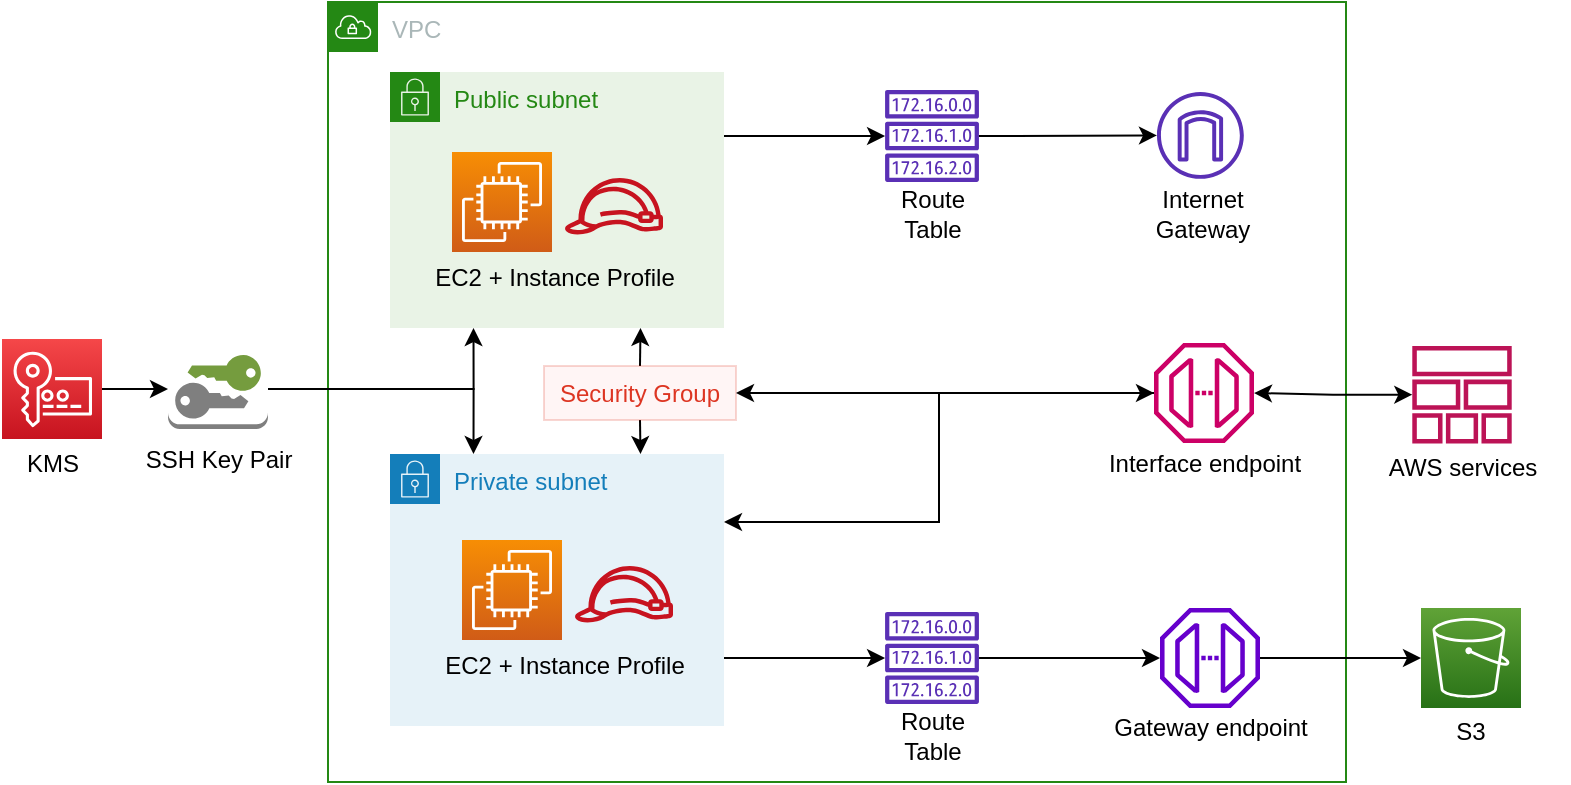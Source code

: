 <mxfile version="14.1.8" type="device"><diagram id="VrJSyCtyyk0UYBWMlAai" name="Page-1"><mxGraphModel dx="749" dy="556" grid="1" gridSize="10" guides="1" tooltips="1" connect="1" arrows="1" fold="1" page="1" pageScale="1" pageWidth="850" pageHeight="1100" math="0" shadow="0"><root><mxCell id="0"/><mxCell id="1" parent="0"/><mxCell id="GDZoBIQdfG5lvPP1ZNpv-47" value="" style="group" vertex="1" connectable="0" parent="1"><mxGeometry x="33" y="523.5" width="153" height="72" as="geometry"/></mxCell><mxCell id="GDZoBIQdfG5lvPP1ZNpv-48" value="" style="group" vertex="1" connectable="0" parent="GDZoBIQdfG5lvPP1ZNpv-47"><mxGeometry width="50" height="72" as="geometry"/></mxCell><mxCell id="GDZoBIQdfG5lvPP1ZNpv-49" value="" style="outlineConnect=0;fontColor=#232F3E;gradientColor=#F54749;gradientDirection=north;fillColor=#C7131F;strokeColor=#ffffff;dashed=0;verticalLabelPosition=bottom;verticalAlign=top;align=center;html=1;fontSize=12;fontStyle=0;aspect=fixed;shape=mxgraph.aws4.resourceIcon;resIcon=mxgraph.aws4.key_management_service;" vertex="1" parent="GDZoBIQdfG5lvPP1ZNpv-48"><mxGeometry width="50" height="50" as="geometry"/></mxCell><mxCell id="GDZoBIQdfG5lvPP1ZNpv-50" value="KMS" style="text;html=1;resizable=0;autosize=1;align=center;verticalAlign=middle;points=[];fillColor=none;strokeColor=none;rounded=0;" vertex="1" parent="GDZoBIQdfG5lvPP1ZNpv-48"><mxGeometry x="5" y="52" width="40" height="20" as="geometry"/></mxCell><mxCell id="GDZoBIQdfG5lvPP1ZNpv-51" value="" style="group" vertex="1" connectable="0" parent="GDZoBIQdfG5lvPP1ZNpv-47"><mxGeometry x="63" y="5" width="90" height="65" as="geometry"/></mxCell><mxCell id="GDZoBIQdfG5lvPP1ZNpv-52" value="" style="outlineConnect=0;dashed=0;verticalLabelPosition=bottom;verticalAlign=top;align=center;html=1;shape=mxgraph.aws3.long_term_security_credential;fillColor=#ffffff;gradientColor=none;aspect=fixed;" vertex="1" parent="GDZoBIQdfG5lvPP1ZNpv-51"><mxGeometry x="20" width="50" height="40" as="geometry"/></mxCell><mxCell id="GDZoBIQdfG5lvPP1ZNpv-53" value="SSH Key Pair" style="text;html=1;resizable=0;autosize=1;align=center;verticalAlign=middle;points=[];fillColor=none;strokeColor=none;rounded=0;" vertex="1" parent="GDZoBIQdfG5lvPP1ZNpv-51"><mxGeometry y="45" width="90" height="20" as="geometry"/></mxCell><mxCell id="GDZoBIQdfG5lvPP1ZNpv-54" style="edgeStyle=orthogonalEdgeStyle;rounded=0;orthogonalLoop=1;jettySize=auto;html=1;entryX=0;entryY=0.5;entryDx=0;entryDy=0;entryPerimeter=0;startArrow=none;startFill=0;endArrow=classic;endFill=1;" edge="1" parent="GDZoBIQdfG5lvPP1ZNpv-47" source="GDZoBIQdfG5lvPP1ZNpv-49" target="GDZoBIQdfG5lvPP1ZNpv-52"><mxGeometry relative="1" as="geometry"/></mxCell><mxCell id="GDZoBIQdfG5lvPP1ZNpv-17" value="VPC" style="points=[[0,0],[0.25,0],[0.5,0],[0.75,0],[1,0],[1,0.25],[1,0.5],[1,0.75],[1,1],[0.75,1],[0.5,1],[0.25,1],[0,1],[0,0.75],[0,0.5],[0,0.25]];outlineConnect=0;gradientColor=none;html=1;whiteSpace=wrap;fontSize=12;fontStyle=0;shape=mxgraph.aws4.group;grIcon=mxgraph.aws4.group_vpc;strokeColor=#248814;fillColor=none;verticalAlign=top;align=left;spacingLeft=30;fontColor=#AAB7B8;dashed=0;" vertex="1" parent="1"><mxGeometry x="196" y="355" width="509" height="390" as="geometry"/></mxCell><mxCell id="GDZoBIQdfG5lvPP1ZNpv-89" style="edgeStyle=orthogonalEdgeStyle;rounded=0;orthogonalLoop=1;jettySize=auto;html=1;exitX=1;exitY=0.25;exitDx=0;exitDy=0;startArrow=none;startFill=0;" edge="1" parent="1" source="GDZoBIQdfG5lvPP1ZNpv-18" target="GDZoBIQdfG5lvPP1ZNpv-86"><mxGeometry relative="1" as="geometry"/></mxCell><mxCell id="GDZoBIQdfG5lvPP1ZNpv-18" value="Public subnet" style="points=[[0,0],[0.25,0],[0.5,0],[0.75,0],[1,0],[1,0.25],[1,0.5],[1,0.75],[1,1],[0.75,1],[0.5,1],[0.25,1],[0,1],[0,0.75],[0,0.5],[0,0.25]];outlineConnect=0;gradientColor=none;html=1;whiteSpace=wrap;fontSize=12;fontStyle=0;shape=mxgraph.aws4.group;grIcon=mxgraph.aws4.group_security_group;grStroke=0;strokeColor=#248814;fillColor=#E9F3E6;verticalAlign=top;align=left;spacingLeft=30;fontColor=#248814;dashed=0;" vertex="1" parent="1"><mxGeometry x="227" y="390" width="167" height="128" as="geometry"/></mxCell><mxCell id="GDZoBIQdfG5lvPP1ZNpv-22" value="" style="group" vertex="1" connectable="0" parent="1"><mxGeometry x="716.5" y="658" width="100" height="72" as="geometry"/></mxCell><mxCell id="GDZoBIQdfG5lvPP1ZNpv-23" value="" style="outlineConnect=0;fontColor=#232F3E;gradientColor=#60A337;gradientDirection=north;fillColor=#277116;strokeColor=#ffffff;dashed=0;verticalLabelPosition=bottom;verticalAlign=top;align=center;html=1;fontSize=12;fontStyle=0;aspect=fixed;shape=mxgraph.aws4.resourceIcon;resIcon=mxgraph.aws4.s3;" vertex="1" parent="GDZoBIQdfG5lvPP1ZNpv-22"><mxGeometry x="26" width="50" height="50" as="geometry"/></mxCell><mxCell id="GDZoBIQdfG5lvPP1ZNpv-24" value="S3" style="text;html=1;resizable=0;autosize=1;align=center;verticalAlign=middle;points=[];fillColor=none;strokeColor=none;rounded=0;" vertex="1" parent="GDZoBIQdfG5lvPP1ZNpv-22"><mxGeometry x="35" y="52" width="30" height="20" as="geometry"/></mxCell><mxCell id="GDZoBIQdfG5lvPP1ZNpv-25" value="" style="group" vertex="1" connectable="0" parent="1"><mxGeometry x="718" y="527" width="90" height="71" as="geometry"/></mxCell><mxCell id="GDZoBIQdfG5lvPP1ZNpv-26" value="" style="outlineConnect=0;fontColor=#232F3E;gradientColor=none;fillColor=#BC1356;strokeColor=none;dashed=0;verticalLabelPosition=bottom;verticalAlign=top;align=center;html=1;fontSize=12;fontStyle=0;aspect=fixed;pointerEvents=1;shape=mxgraph.aws4.stack;" vertex="1" parent="GDZoBIQdfG5lvPP1ZNpv-25"><mxGeometry x="20" width="50" height="48.72" as="geometry"/></mxCell><mxCell id="GDZoBIQdfG5lvPP1ZNpv-27" value="AWS services" style="text;html=1;align=center;verticalAlign=middle;resizable=0;points=[];autosize=1;" vertex="1" parent="GDZoBIQdfG5lvPP1ZNpv-25"><mxGeometry y="51" width="90" height="20" as="geometry"/></mxCell><mxCell id="GDZoBIQdfG5lvPP1ZNpv-31" value="" style="group" vertex="1" connectable="0" parent="1"><mxGeometry x="582" y="658" width="110" height="70" as="geometry"/></mxCell><mxCell id="GDZoBIQdfG5lvPP1ZNpv-32" value="" style="outlineConnect=0;fontColor=#232F3E;gradientColor=none;strokeColor=none;dashed=0;verticalLabelPosition=bottom;verticalAlign=top;align=center;html=1;fontSize=12;fontStyle=0;aspect=fixed;pointerEvents=1;shape=mxgraph.aws4.endpoint;fillColor=#6600CC;" vertex="1" parent="GDZoBIQdfG5lvPP1ZNpv-31"><mxGeometry x="30" width="50" height="50" as="geometry"/></mxCell><mxCell id="GDZoBIQdfG5lvPP1ZNpv-33" value="Gateway endpoint" style="text;html=1;align=center;verticalAlign=middle;resizable=0;points=[];autosize=1;" vertex="1" parent="GDZoBIQdfG5lvPP1ZNpv-31"><mxGeometry y="50" width="110" height="20" as="geometry"/></mxCell><mxCell id="GDZoBIQdfG5lvPP1ZNpv-43" value="" style="group" vertex="1" connectable="0" parent="1"><mxGeometry x="579" y="525.5" width="110" height="70" as="geometry"/></mxCell><mxCell id="GDZoBIQdfG5lvPP1ZNpv-44" value="" style="outlineConnect=0;fontColor=#232F3E;gradientColor=none;strokeColor=none;dashed=0;verticalLabelPosition=bottom;verticalAlign=top;align=center;html=1;fontSize=12;fontStyle=0;aspect=fixed;pointerEvents=1;shape=mxgraph.aws4.endpoint;fillColor=#CC0066;" vertex="1" parent="GDZoBIQdfG5lvPP1ZNpv-43"><mxGeometry x="30" width="50" height="50" as="geometry"/></mxCell><mxCell id="GDZoBIQdfG5lvPP1ZNpv-45" value="Interface endpoint" style="text;html=1;align=center;verticalAlign=middle;resizable=0;points=[];autosize=1;" vertex="1" parent="GDZoBIQdfG5lvPP1ZNpv-43"><mxGeometry y="50" width="110" height="20" as="geometry"/></mxCell><mxCell id="GDZoBIQdfG5lvPP1ZNpv-57" style="edgeStyle=orthogonalEdgeStyle;rounded=0;orthogonalLoop=1;jettySize=auto;html=1;startArrow=classic;startFill=1;" edge="1" parent="1" source="GDZoBIQdfG5lvPP1ZNpv-26" target="GDZoBIQdfG5lvPP1ZNpv-44"><mxGeometry x="196" y="400" as="geometry"/></mxCell><mxCell id="GDZoBIQdfG5lvPP1ZNpv-98" style="edgeStyle=orthogonalEdgeStyle;rounded=0;jumpStyle=arc;orthogonalLoop=1;jettySize=auto;html=1;exitX=0.5;exitY=0;exitDx=0;exitDy=0;entryX=0.75;entryY=1;entryDx=0;entryDy=0;startArrow=none;startFill=0;" edge="1" parent="1" source="GDZoBIQdfG5lvPP1ZNpv-46" target="GDZoBIQdfG5lvPP1ZNpv-18"><mxGeometry relative="1" as="geometry"/></mxCell><mxCell id="GDZoBIQdfG5lvPP1ZNpv-99" style="edgeStyle=orthogonalEdgeStyle;rounded=0;jumpStyle=arc;orthogonalLoop=1;jettySize=auto;html=1;exitX=0.5;exitY=1;exitDx=0;exitDy=0;entryX=0.75;entryY=0;entryDx=0;entryDy=0;startArrow=none;startFill=0;" edge="1" parent="1" source="GDZoBIQdfG5lvPP1ZNpv-46" target="GDZoBIQdfG5lvPP1ZNpv-38"><mxGeometry relative="1" as="geometry"/></mxCell><mxCell id="GDZoBIQdfG5lvPP1ZNpv-46" value="Security Group" style="strokeColor=#DD3522;verticalAlign=top;fontStyle=0;fontColor=#DD3522;fillColor=#FFCCCC;opacity=20;align=center;" vertex="1" parent="1"><mxGeometry x="304" y="537" width="96" height="27" as="geometry"/></mxCell><mxCell id="GDZoBIQdfG5lvPP1ZNpv-58" value="" style="group" vertex="1" connectable="0" parent="1"><mxGeometry x="239.0" y="430.004" width="140" height="72.992" as="geometry"/></mxCell><mxCell id="GDZoBIQdfG5lvPP1ZNpv-35" value="" style="outlineConnect=0;fontColor=#232F3E;gradientColor=none;fillColor=#C7131F;strokeColor=none;dashed=0;verticalLabelPosition=bottom;verticalAlign=top;align=center;html=1;fontSize=12;fontStyle=4;aspect=fixed;pointerEvents=1;shape=mxgraph.aws4.role;" vertex="1" parent="GDZoBIQdfG5lvPP1ZNpv-58"><mxGeometry x="75.0" y="12.998" width="50" height="28.21" as="geometry"/></mxCell><mxCell id="GDZoBIQdfG5lvPP1ZNpv-36" value="" style="outlineConnect=0;fontColor=#232F3E;gradientColor=#F78E04;gradientDirection=north;fillColor=#D05C17;strokeColor=#ffffff;dashed=0;verticalLabelPosition=bottom;verticalAlign=top;align=center;html=1;fontSize=12;fontStyle=4;aspect=fixed;shape=mxgraph.aws4.resourceIcon;resIcon=mxgraph.aws4.ec2;" vertex="1" parent="GDZoBIQdfG5lvPP1ZNpv-58"><mxGeometry x="19.0" width="50" height="50" as="geometry"/></mxCell><mxCell id="GDZoBIQdfG5lvPP1ZNpv-37" value="&lt;div&gt;&lt;span&gt;EC2 + Instance Profile&lt;/span&gt;&lt;/div&gt;" style="text;html=1;resizable=0;autosize=1;align=center;verticalAlign=middle;points=[];fillColor=none;strokeColor=none;rounded=0;" vertex="1" parent="GDZoBIQdfG5lvPP1ZNpv-58"><mxGeometry y="52.992" width="140" height="20" as="geometry"/></mxCell><mxCell id="GDZoBIQdfG5lvPP1ZNpv-83" style="edgeStyle=orthogonalEdgeStyle;rounded=0;orthogonalLoop=1;jettySize=auto;html=1;exitX=1;exitY=0.75;exitDx=0;exitDy=0;startArrow=none;startFill=0;" edge="1" parent="1" source="GDZoBIQdfG5lvPP1ZNpv-38" target="GDZoBIQdfG5lvPP1ZNpv-77"><mxGeometry relative="1" as="geometry"/></mxCell><mxCell id="GDZoBIQdfG5lvPP1ZNpv-38" value="Private subnet" style="points=[[0,0],[0.25,0],[0.5,0],[0.75,0],[1,0],[1,0.25],[1,0.5],[1,0.75],[1,1],[0.75,1],[0.5,1],[0.25,1],[0,1],[0,0.75],[0,0.5],[0,0.25]];outlineConnect=0;gradientColor=none;html=1;whiteSpace=wrap;fontSize=12;fontStyle=0;shape=mxgraph.aws4.group;grIcon=mxgraph.aws4.group_security_group;grStroke=0;strokeColor=#147EBA;fillColor=#E6F2F8;verticalAlign=top;align=left;spacingLeft=30;fontColor=#147EBA;dashed=0;" vertex="1" parent="1"><mxGeometry x="227" y="581" width="167" height="136" as="geometry"/></mxCell><mxCell id="GDZoBIQdfG5lvPP1ZNpv-59" value="" style="group" vertex="1" connectable="0" parent="1"><mxGeometry x="244.0" y="624.004" width="140" height="72.992" as="geometry"/></mxCell><mxCell id="GDZoBIQdfG5lvPP1ZNpv-60" value="" style="outlineConnect=0;fontColor=#232F3E;gradientColor=none;fillColor=#C7131F;strokeColor=none;dashed=0;verticalLabelPosition=bottom;verticalAlign=top;align=center;html=1;fontSize=12;fontStyle=4;aspect=fixed;pointerEvents=1;shape=mxgraph.aws4.role;" vertex="1" parent="GDZoBIQdfG5lvPP1ZNpv-59"><mxGeometry x="75.0" y="12.998" width="50" height="28.21" as="geometry"/></mxCell><mxCell id="GDZoBIQdfG5lvPP1ZNpv-61" value="" style="outlineConnect=0;fontColor=#232F3E;gradientColor=#F78E04;gradientDirection=north;fillColor=#D05C17;strokeColor=#ffffff;dashed=0;verticalLabelPosition=bottom;verticalAlign=top;align=center;html=1;fontSize=12;fontStyle=4;aspect=fixed;shape=mxgraph.aws4.resourceIcon;resIcon=mxgraph.aws4.ec2;" vertex="1" parent="GDZoBIQdfG5lvPP1ZNpv-59"><mxGeometry x="19.0" width="50" height="50" as="geometry"/></mxCell><mxCell id="GDZoBIQdfG5lvPP1ZNpv-62" value="&lt;div&gt;&lt;span&gt;EC2 + Instance Profile&lt;/span&gt;&lt;/div&gt;" style="text;html=1;resizable=0;autosize=1;align=center;verticalAlign=middle;points=[];fillColor=none;strokeColor=none;rounded=0;" vertex="1" parent="GDZoBIQdfG5lvPP1ZNpv-59"><mxGeometry y="52.992" width="140" height="20" as="geometry"/></mxCell><mxCell id="GDZoBIQdfG5lvPP1ZNpv-76" value="" style="group" vertex="1" connectable="0" parent="1"><mxGeometry x="473" y="660" width="50" height="77" as="geometry"/></mxCell><mxCell id="GDZoBIQdfG5lvPP1ZNpv-77" value="" style="outlineConnect=0;fontColor=#232F3E;gradientColor=none;fillColor=#5A30B5;strokeColor=none;dashed=0;verticalLabelPosition=bottom;verticalAlign=top;align=center;html=1;fontSize=12;fontStyle=0;aspect=fixed;pointerEvents=1;shape=mxgraph.aws4.route_table;" vertex="1" parent="GDZoBIQdfG5lvPP1ZNpv-76"><mxGeometry x="1.4" width="47.21" height="46" as="geometry"/></mxCell><mxCell id="GDZoBIQdfG5lvPP1ZNpv-78" value="Route&lt;br&gt;Table" style="text;html=1;resizable=0;autosize=1;align=center;verticalAlign=middle;points=[];fillColor=none;strokeColor=none;rounded=0;" vertex="1" parent="GDZoBIQdfG5lvPP1ZNpv-76"><mxGeometry y="47" width="50" height="30" as="geometry"/></mxCell><mxCell id="GDZoBIQdfG5lvPP1ZNpv-79" value="" style="group" vertex="1" connectable="0" parent="1"><mxGeometry x="603" y="400" width="60" height="76.421" as="geometry"/></mxCell><mxCell id="GDZoBIQdfG5lvPP1ZNpv-80" value="" style="outlineConnect=0;fontColor=#232F3E;fillColor=#5A30B5;strokeColor=none;dashed=0;verticalLabelPosition=bottom;verticalAlign=top;align=center;html=1;fontSize=12;fontStyle=0;aspect=fixed;pointerEvents=1;shape=mxgraph.aws4.internet_gateway;sketch=0;" vertex="1" parent="GDZoBIQdfG5lvPP1ZNpv-79"><mxGeometry x="7.486" width="43.421" height="43.421" as="geometry"/></mxCell><mxCell id="GDZoBIQdfG5lvPP1ZNpv-81" value="Internet&lt;br&gt;Gateway" style="text;html=1;resizable=0;autosize=1;align=center;verticalAlign=middle;points=[];fillColor=none;strokeColor=none;rounded=0;" vertex="1" parent="GDZoBIQdfG5lvPP1ZNpv-79"><mxGeometry y="46.421" width="60" height="30" as="geometry"/></mxCell><mxCell id="GDZoBIQdfG5lvPP1ZNpv-82" style="edgeStyle=orthogonalEdgeStyle;rounded=0;orthogonalLoop=1;jettySize=auto;html=1;startArrow=none;startFill=0;" edge="1" parent="1" source="GDZoBIQdfG5lvPP1ZNpv-32" target="GDZoBIQdfG5lvPP1ZNpv-23"><mxGeometry relative="1" as="geometry"/></mxCell><mxCell id="GDZoBIQdfG5lvPP1ZNpv-85" value="" style="group" vertex="1" connectable="0" parent="1"><mxGeometry x="473" y="399" width="50" height="77" as="geometry"/></mxCell><mxCell id="GDZoBIQdfG5lvPP1ZNpv-86" value="" style="outlineConnect=0;fontColor=#232F3E;gradientColor=none;fillColor=#5A30B5;strokeColor=none;dashed=0;verticalLabelPosition=bottom;verticalAlign=top;align=center;html=1;fontSize=12;fontStyle=0;aspect=fixed;pointerEvents=1;shape=mxgraph.aws4.route_table;" vertex="1" parent="GDZoBIQdfG5lvPP1ZNpv-85"><mxGeometry x="1.4" width="47.21" height="46" as="geometry"/></mxCell><mxCell id="GDZoBIQdfG5lvPP1ZNpv-87" value="Route&lt;br&gt;Table" style="text;html=1;resizable=0;autosize=1;align=center;verticalAlign=middle;points=[];fillColor=none;strokeColor=none;rounded=0;" vertex="1" parent="GDZoBIQdfG5lvPP1ZNpv-85"><mxGeometry y="47" width="50" height="30" as="geometry"/></mxCell><mxCell id="GDZoBIQdfG5lvPP1ZNpv-90" style="edgeStyle=orthogonalEdgeStyle;rounded=0;orthogonalLoop=1;jettySize=auto;html=1;startArrow=classic;startFill=1;jumpStyle=arc;" edge="1" parent="1" source="GDZoBIQdfG5lvPP1ZNpv-44" target="GDZoBIQdfG5lvPP1ZNpv-46"><mxGeometry relative="1" as="geometry"/></mxCell><mxCell id="GDZoBIQdfG5lvPP1ZNpv-94" style="edgeStyle=orthogonalEdgeStyle;rounded=0;jumpStyle=arc;orthogonalLoop=1;jettySize=auto;html=1;exitX=1;exitY=0.5;exitDx=0;exitDy=0;exitPerimeter=0;entryX=0.25;entryY=1;entryDx=0;entryDy=0;startArrow=none;startFill=0;" edge="1" parent="1" source="GDZoBIQdfG5lvPP1ZNpv-52" target="GDZoBIQdfG5lvPP1ZNpv-18"><mxGeometry relative="1" as="geometry"/></mxCell><mxCell id="GDZoBIQdfG5lvPP1ZNpv-95" style="edgeStyle=orthogonalEdgeStyle;rounded=0;jumpStyle=arc;orthogonalLoop=1;jettySize=auto;html=1;entryX=0.25;entryY=0;entryDx=0;entryDy=0;startArrow=none;startFill=0;" edge="1" parent="1" source="GDZoBIQdfG5lvPP1ZNpv-52" target="GDZoBIQdfG5lvPP1ZNpv-38"><mxGeometry relative="1" as="geometry"/></mxCell><mxCell id="GDZoBIQdfG5lvPP1ZNpv-100" style="edgeStyle=orthogonalEdgeStyle;rounded=0;jumpStyle=arc;orthogonalLoop=1;jettySize=auto;html=1;entryX=1;entryY=0.25;entryDx=0;entryDy=0;startArrow=none;startFill=0;" edge="1" parent="1" source="GDZoBIQdfG5lvPP1ZNpv-44" target="GDZoBIQdfG5lvPP1ZNpv-38"><mxGeometry relative="1" as="geometry"/></mxCell><mxCell id="GDZoBIQdfG5lvPP1ZNpv-102" style="edgeStyle=orthogonalEdgeStyle;rounded=0;jumpStyle=arc;orthogonalLoop=1;jettySize=auto;html=1;startArrow=none;startFill=0;" edge="1" parent="1" source="GDZoBIQdfG5lvPP1ZNpv-77" target="GDZoBIQdfG5lvPP1ZNpv-32"><mxGeometry relative="1" as="geometry"/></mxCell><mxCell id="GDZoBIQdfG5lvPP1ZNpv-103" style="edgeStyle=orthogonalEdgeStyle;rounded=0;jumpStyle=arc;orthogonalLoop=1;jettySize=auto;html=1;startArrow=none;startFill=0;" edge="1" parent="1" source="GDZoBIQdfG5lvPP1ZNpv-86" target="GDZoBIQdfG5lvPP1ZNpv-80"><mxGeometry relative="1" as="geometry"/></mxCell></root></mxGraphModel></diagram></mxfile>